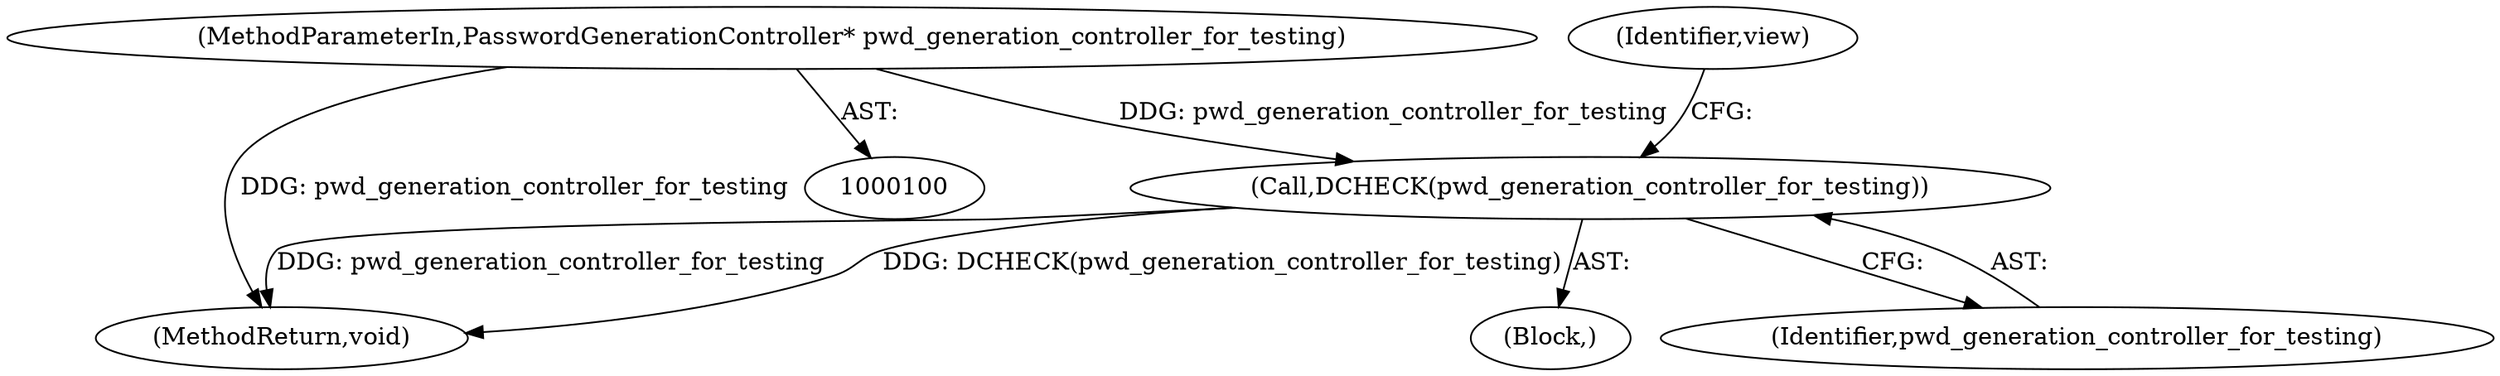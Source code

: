 digraph "0_Chrome_961d0cda4cfc3bcf04aa48ccc32772d63af12d9b_1@pointer" {
"1000118" [label="(Call,DCHECK(pwd_generation_controller_for_testing))"];
"1000103" [label="(MethodParameterIn,PasswordGenerationController* pwd_generation_controller_for_testing)"];
"1000118" [label="(Call,DCHECK(pwd_generation_controller_for_testing))"];
"1000127" [label="(MethodReturn,void)"];
"1000105" [label="(Block,)"];
"1000119" [label="(Identifier,pwd_generation_controller_for_testing)"];
"1000121" [label="(Identifier,view)"];
"1000103" [label="(MethodParameterIn,PasswordGenerationController* pwd_generation_controller_for_testing)"];
"1000118" -> "1000105"  [label="AST: "];
"1000118" -> "1000119"  [label="CFG: "];
"1000119" -> "1000118"  [label="AST: "];
"1000121" -> "1000118"  [label="CFG: "];
"1000118" -> "1000127"  [label="DDG: DCHECK(pwd_generation_controller_for_testing)"];
"1000118" -> "1000127"  [label="DDG: pwd_generation_controller_for_testing"];
"1000103" -> "1000118"  [label="DDG: pwd_generation_controller_for_testing"];
"1000103" -> "1000100"  [label="AST: "];
"1000103" -> "1000127"  [label="DDG: pwd_generation_controller_for_testing"];
}

